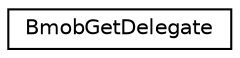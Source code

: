 digraph "Graphical Class Hierarchy"
{
  edge [fontname="Helvetica",fontsize="10",labelfontname="Helvetica",labelfontsize="10"];
  node [fontname="Helvetica",fontsize="10",shape=record];
  rankdir="LR";
  Node1 [label="BmobGetDelegate",height=0.2,width=0.4,color="black", fillcolor="white", style="filled",URL="$classBmobGetDelegate.html"];
}
